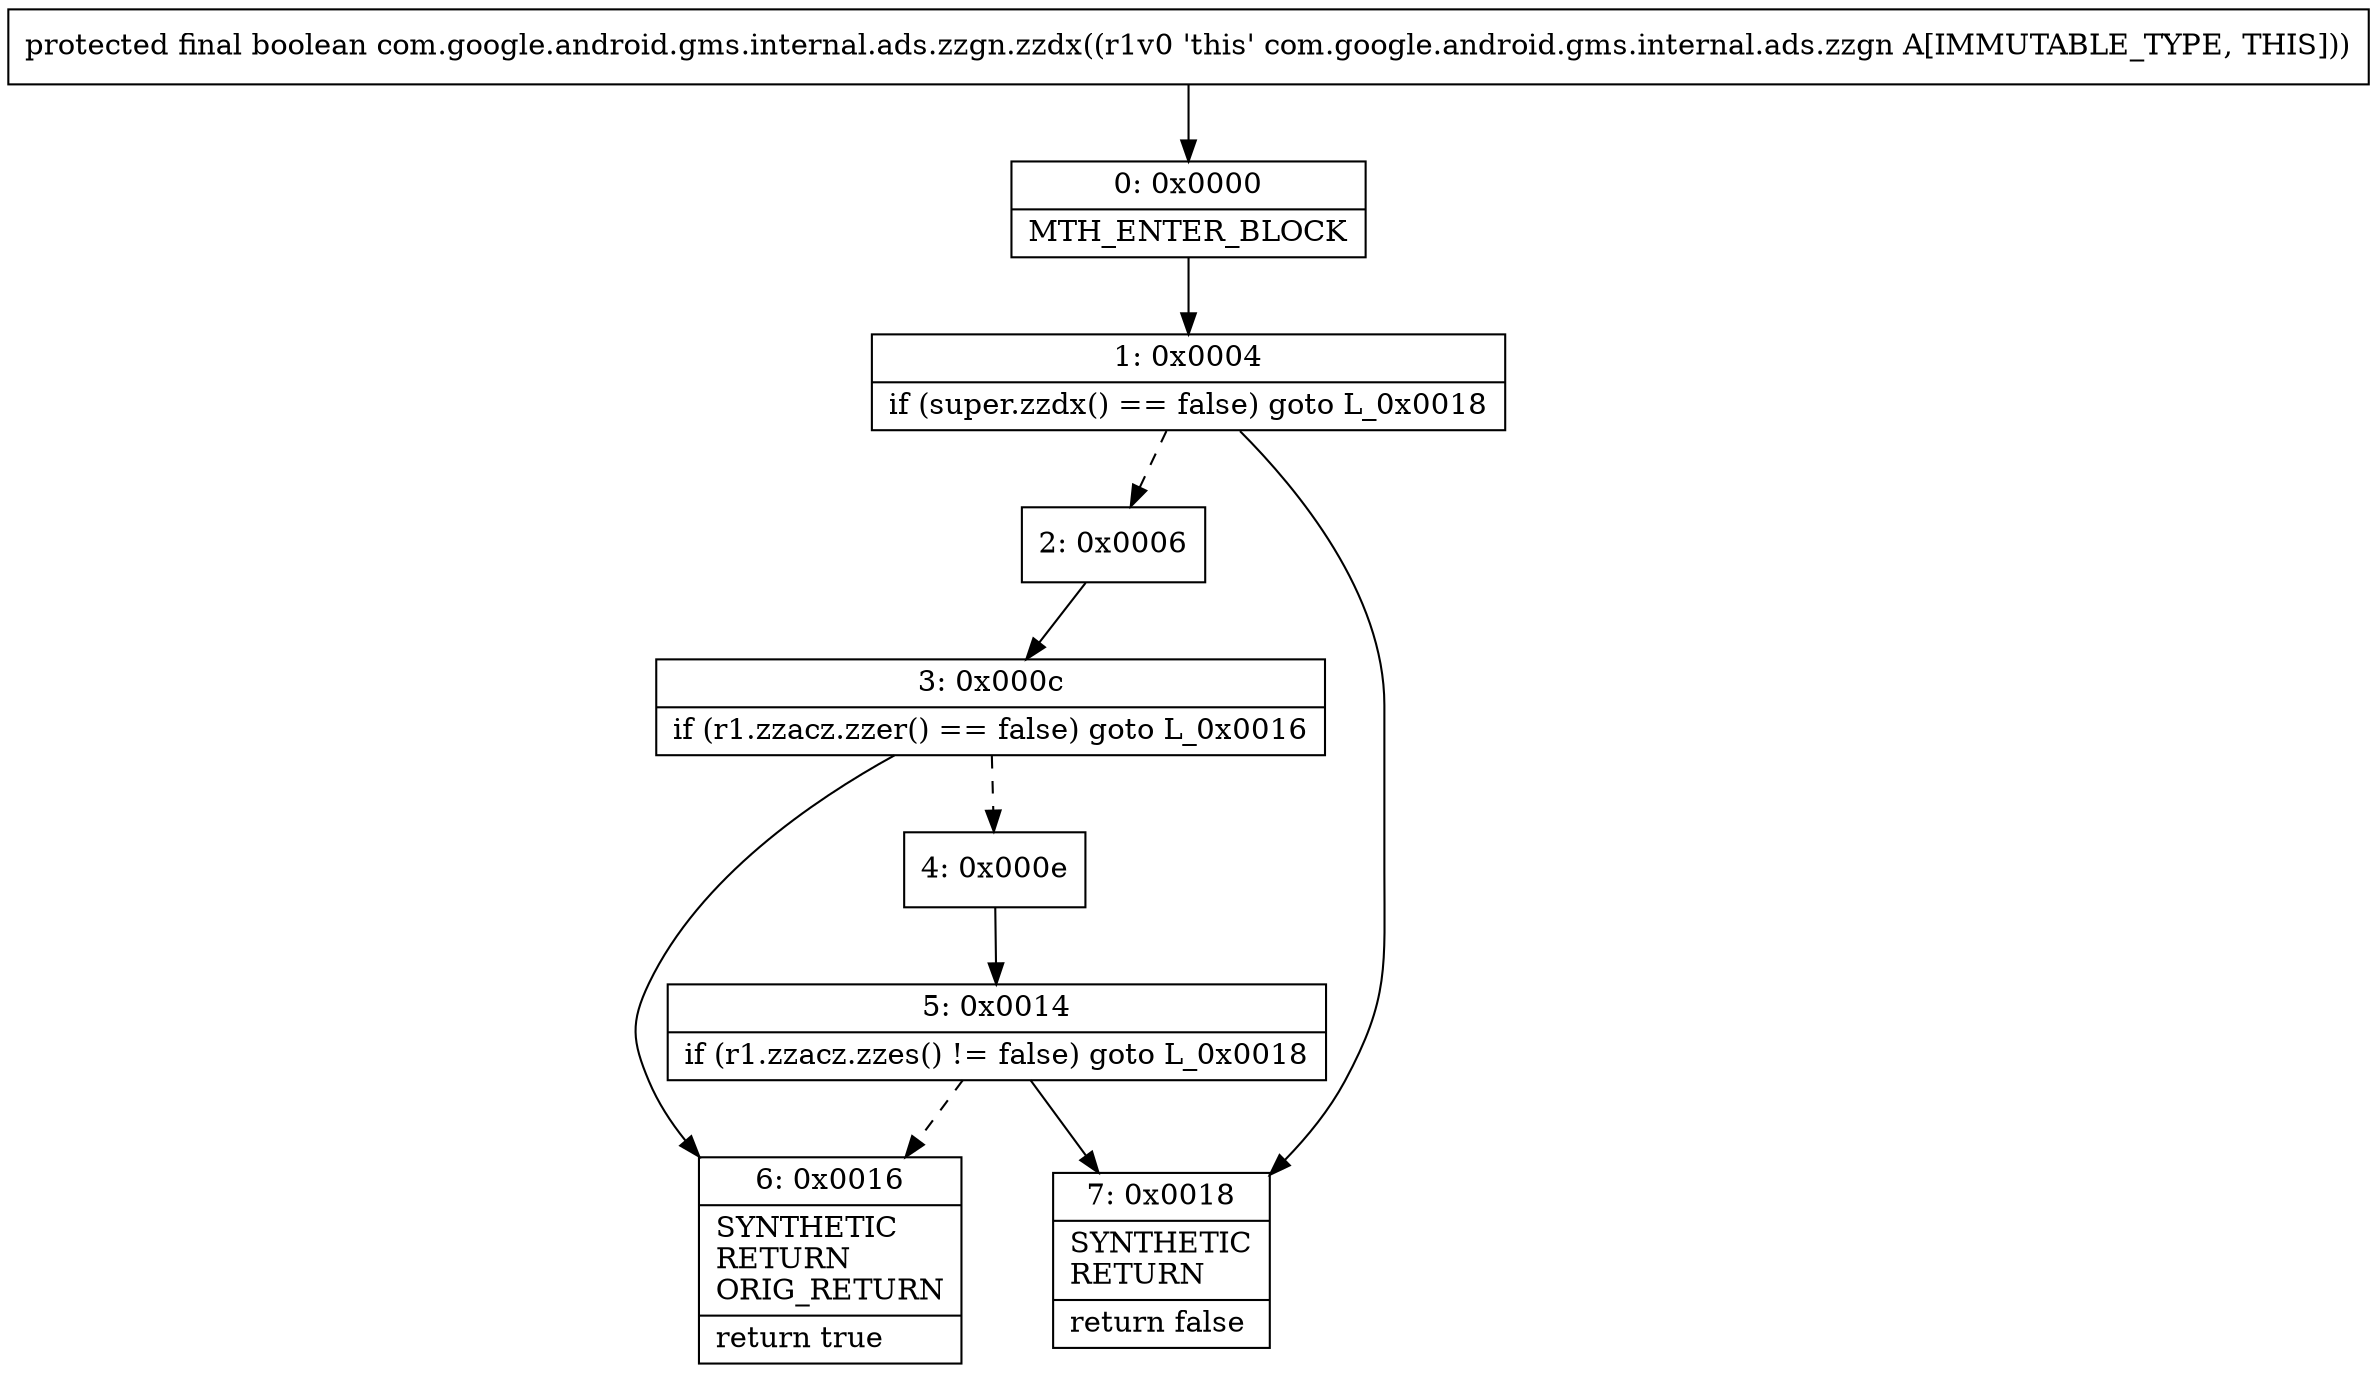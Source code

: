 digraph "CFG forcom.google.android.gms.internal.ads.zzgn.zzdx()Z" {
Node_0 [shape=record,label="{0\:\ 0x0000|MTH_ENTER_BLOCK\l}"];
Node_1 [shape=record,label="{1\:\ 0x0004|if (super.zzdx() == false) goto L_0x0018\l}"];
Node_2 [shape=record,label="{2\:\ 0x0006}"];
Node_3 [shape=record,label="{3\:\ 0x000c|if (r1.zzacz.zzer() == false) goto L_0x0016\l}"];
Node_4 [shape=record,label="{4\:\ 0x000e}"];
Node_5 [shape=record,label="{5\:\ 0x0014|if (r1.zzacz.zzes() != false) goto L_0x0018\l}"];
Node_6 [shape=record,label="{6\:\ 0x0016|SYNTHETIC\lRETURN\lORIG_RETURN\l|return true\l}"];
Node_7 [shape=record,label="{7\:\ 0x0018|SYNTHETIC\lRETURN\l|return false\l}"];
MethodNode[shape=record,label="{protected final boolean com.google.android.gms.internal.ads.zzgn.zzdx((r1v0 'this' com.google.android.gms.internal.ads.zzgn A[IMMUTABLE_TYPE, THIS])) }"];
MethodNode -> Node_0;
Node_0 -> Node_1;
Node_1 -> Node_2[style=dashed];
Node_1 -> Node_7;
Node_2 -> Node_3;
Node_3 -> Node_4[style=dashed];
Node_3 -> Node_6;
Node_4 -> Node_5;
Node_5 -> Node_6[style=dashed];
Node_5 -> Node_7;
}


